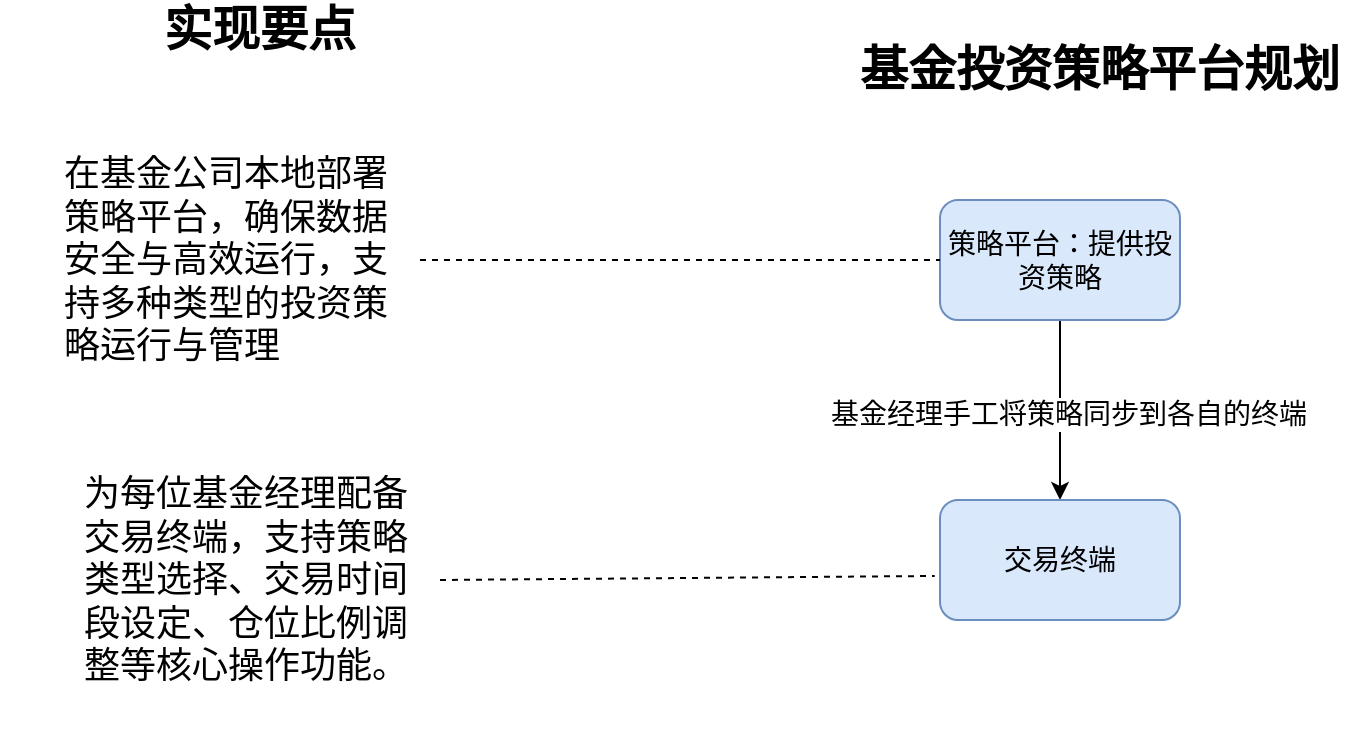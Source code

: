 <mxfile version="26.2.9">
  <diagram name="第 1 页" id="C2s2GQ9QpMTDG4sn4nTJ">
    <mxGraphModel dx="2106" dy="2191" grid="1" gridSize="10" guides="1" tooltips="1" connect="1" arrows="1" fold="1" page="1" pageScale="1" pageWidth="827" pageHeight="1169" math="0" shadow="0">
      <root>
        <mxCell id="0" />
        <mxCell id="1" parent="0" />
        <mxCell id="XIK3aIZI7pEMBTjQCiah-1" value="基金投资策略平台规划" style="text;html=1;align=center;verticalAlign=middle;whiteSpace=wrap;rounded=0;fontSize=24;fontStyle=1" vertex="1" parent="1">
          <mxGeometry x="290" y="-1110" width="260" height="30" as="geometry" />
        </mxCell>
        <mxCell id="XIK3aIZI7pEMBTjQCiah-13" value="" style="edgeStyle=orthogonalEdgeStyle;rounded=0;orthogonalLoop=1;jettySize=auto;html=1;" edge="1" parent="1" source="XIK3aIZI7pEMBTjQCiah-3" target="XIK3aIZI7pEMBTjQCiah-8">
          <mxGeometry relative="1" as="geometry" />
        </mxCell>
        <mxCell id="XIK3aIZI7pEMBTjQCiah-14" value="&lt;font style=&quot;font-size: 14px;&quot;&gt;基金经理手工将策略同步到各自的终端&lt;/font&gt;" style="edgeLabel;html=1;align=center;verticalAlign=middle;resizable=0;points=[];" vertex="1" connectable="0" parent="XIK3aIZI7pEMBTjQCiah-13">
          <mxGeometry x="0.037" y="4" relative="1" as="geometry">
            <mxPoint as="offset" />
          </mxGeometry>
        </mxCell>
        <mxCell id="XIK3aIZI7pEMBTjQCiah-3" value="策略平台：提供投资策略" style="rounded=1;whiteSpace=wrap;html=1;fontSize=14;glass=0;strokeWidth=1;shadow=0;fillColor=#dae8fc;strokeColor=#6c8ebf;" vertex="1" parent="1">
          <mxGeometry x="340" y="-1030" width="120" height="60" as="geometry" />
        </mxCell>
        <mxCell id="XIK3aIZI7pEMBTjQCiah-4" value="&lt;h1 style=&quot;margin-top: 0px;&quot;&gt;&lt;span style=&quot;font-weight: 400;&quot;&gt;在基金公司本地部署策略平台，确保数据安全与高效运行，支持多种类型的投资策略运行与管理&lt;/span&gt;&lt;/h1&gt;" style="text;html=1;whiteSpace=wrap;overflow=hidden;rounded=0;fontSize=9;" vertex="1" parent="1">
          <mxGeometry x="-100" y="-1060" width="180" height="120" as="geometry" />
        </mxCell>
        <mxCell id="XIK3aIZI7pEMBTjQCiah-5" value="" style="endArrow=none;dashed=1;html=1;rounded=0;exitX=1;exitY=0.5;exitDx=0;exitDy=0;entryX=0;entryY=0.5;entryDx=0;entryDy=0;" edge="1" parent="1" source="XIK3aIZI7pEMBTjQCiah-4" target="XIK3aIZI7pEMBTjQCiah-3">
          <mxGeometry width="50" height="50" relative="1" as="geometry">
            <mxPoint x="80" y="-1009.17" as="sourcePoint" />
            <mxPoint x="340" y="-1010.83" as="targetPoint" />
          </mxGeometry>
        </mxCell>
        <mxCell id="XIK3aIZI7pEMBTjQCiah-6" value="实现要点" style="text;html=1;align=center;verticalAlign=middle;whiteSpace=wrap;rounded=0;fontSize=24;fontStyle=1" vertex="1" parent="1">
          <mxGeometry x="-130" y="-1130" width="260" height="30" as="geometry" />
        </mxCell>
        <mxCell id="XIK3aIZI7pEMBTjQCiah-8" value="交易终端" style="rounded=1;whiteSpace=wrap;html=1;fontSize=14;glass=0;strokeWidth=1;shadow=0;fillColor=#dae8fc;strokeColor=#6c8ebf;" vertex="1" parent="1">
          <mxGeometry x="340" y="-880" width="120" height="60" as="geometry" />
        </mxCell>
        <mxCell id="XIK3aIZI7pEMBTjQCiah-10" value="&lt;h1 style=&quot;margin-top: 0px;&quot;&gt;&lt;br&gt;&lt;/h1&gt;" style="text;html=1;whiteSpace=wrap;overflow=hidden;rounded=0;" vertex="1" parent="1">
          <mxGeometry x="-80" y="-880" width="180" height="120" as="geometry" />
        </mxCell>
        <mxCell id="XIK3aIZI7pEMBTjQCiah-11" value="&lt;h1 style=&quot;margin-top: 0px;&quot;&gt;&lt;span style=&quot;font-weight: 400;&quot;&gt;为每位基金经理配备交易终端，支持策略类型选择、交易时间段设定、仓位比例调整等核心操作功能。&lt;/span&gt;&lt;/h1&gt;&lt;div&gt;&lt;br&gt;&lt;/div&gt;" style="text;html=1;whiteSpace=wrap;overflow=hidden;rounded=0;fontSize=9;" vertex="1" parent="1">
          <mxGeometry x="-90" y="-900" width="180" height="120" as="geometry" />
        </mxCell>
        <mxCell id="XIK3aIZI7pEMBTjQCiah-12" value="" style="endArrow=none;dashed=1;html=1;rounded=0;exitX=1;exitY=0.5;exitDx=0;exitDy=0;entryX=-0.022;entryY=0.633;entryDx=0;entryDy=0;entryPerimeter=0;" edge="1" parent="1" source="XIK3aIZI7pEMBTjQCiah-11" target="XIK3aIZI7pEMBTjQCiah-8">
          <mxGeometry width="50" height="50" relative="1" as="geometry">
            <mxPoint x="300" y="-810" as="sourcePoint" />
            <mxPoint x="350" y="-860" as="targetPoint" />
          </mxGeometry>
        </mxCell>
      </root>
    </mxGraphModel>
  </diagram>
</mxfile>
